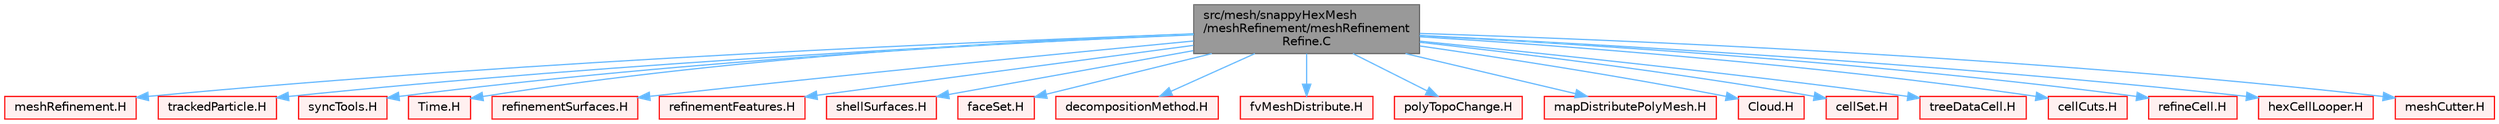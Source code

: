 digraph "src/mesh/snappyHexMesh/meshRefinement/meshRefinementRefine.C"
{
 // LATEX_PDF_SIZE
  bgcolor="transparent";
  edge [fontname=Helvetica,fontsize=10,labelfontname=Helvetica,labelfontsize=10];
  node [fontname=Helvetica,fontsize=10,shape=box,height=0.2,width=0.4];
  Node1 [id="Node000001",label="src/mesh/snappyHexMesh\l/meshRefinement/meshRefinement\lRefine.C",height=0.2,width=0.4,color="gray40", fillcolor="grey60", style="filled", fontcolor="black",tooltip=" "];
  Node1 -> Node2 [id="edge1_Node000001_Node000002",color="steelblue1",style="solid",tooltip=" "];
  Node2 [id="Node000002",label="meshRefinement.H",height=0.2,width=0.4,color="red", fillcolor="#FFF0F0", style="filled",URL="$meshRefinement_8H.html",tooltip=" "];
  Node1 -> Node290 [id="edge2_Node000001_Node000290",color="steelblue1",style="solid",tooltip=" "];
  Node290 [id="Node000290",label="trackedParticle.H",height=0.2,width=0.4,color="red", fillcolor="#FFF0F0", style="filled",URL="$trackedParticle_8H.html",tooltip=" "];
  Node1 -> Node349 [id="edge3_Node000001_Node000349",color="steelblue1",style="solid",tooltip=" "];
  Node349 [id="Node000349",label="syncTools.H",height=0.2,width=0.4,color="red", fillcolor="#FFF0F0", style="filled",URL="$syncTools_8H.html",tooltip=" "];
  Node1 -> Node379 [id="edge4_Node000001_Node000379",color="steelblue1",style="solid",tooltip=" "];
  Node379 [id="Node000379",label="Time.H",height=0.2,width=0.4,color="red", fillcolor="#FFF0F0", style="filled",URL="$Time_8H.html",tooltip=" "];
  Node1 -> Node412 [id="edge5_Node000001_Node000412",color="steelblue1",style="solid",tooltip=" "];
  Node412 [id="Node000412",label="refinementSurfaces.H",height=0.2,width=0.4,color="red", fillcolor="#FFF0F0", style="filled",URL="$refinementSurfaces_8H.html",tooltip=" "];
  Node1 -> Node440 [id="edge6_Node000001_Node000440",color="steelblue1",style="solid",tooltip=" "];
  Node440 [id="Node000440",label="refinementFeatures.H",height=0.2,width=0.4,color="red", fillcolor="#FFF0F0", style="filled",URL="$refinementFeatures_8H.html",tooltip=" "];
  Node1 -> Node453 [id="edge7_Node000001_Node000453",color="steelblue1",style="solid",tooltip=" "];
  Node453 [id="Node000453",label="shellSurfaces.H",height=0.2,width=0.4,color="red", fillcolor="#FFF0F0", style="filled",URL="$shellSurfaces_8H.html",tooltip=" "];
  Node1 -> Node456 [id="edge8_Node000001_Node000456",color="steelblue1",style="solid",tooltip=" "];
  Node456 [id="Node000456",label="faceSet.H",height=0.2,width=0.4,color="red", fillcolor="#FFF0F0", style="filled",URL="$faceSet_8H.html",tooltip=" "];
  Node1 -> Node458 [id="edge9_Node000001_Node000458",color="steelblue1",style="solid",tooltip=" "];
  Node458 [id="Node000458",label="decompositionMethod.H",height=0.2,width=0.4,color="red", fillcolor="#FFF0F0", style="filled",URL="$decompositionMethod_8H.html",tooltip=" "];
  Node1 -> Node460 [id="edge10_Node000001_Node000460",color="steelblue1",style="solid",tooltip=" "];
  Node460 [id="Node000460",label="fvMeshDistribute.H",height=0.2,width=0.4,color="red", fillcolor="#FFF0F0", style="filled",URL="$fvMeshDistribute_8H.html",tooltip=" "];
  Node1 -> Node513 [id="edge11_Node000001_Node000513",color="steelblue1",style="solid",tooltip=" "];
  Node513 [id="Node000513",label="polyTopoChange.H",height=0.2,width=0.4,color="red", fillcolor="#FFF0F0", style="filled",URL="$polyTopoChange_8H.html",tooltip=" "];
  Node1 -> Node515 [id="edge12_Node000001_Node000515",color="steelblue1",style="solid",tooltip=" "];
  Node515 [id="Node000515",label="mapDistributePolyMesh.H",height=0.2,width=0.4,color="red", fillcolor="#FFF0F0", style="filled",URL="$mapDistributePolyMesh_8H.html",tooltip=" "];
  Node1 -> Node298 [id="edge13_Node000001_Node000298",color="steelblue1",style="solid",tooltip=" "];
  Node298 [id="Node000298",label="Cloud.H",height=0.2,width=0.4,color="red", fillcolor="#FFF0F0", style="filled",URL="$Cloud_8H.html",tooltip=" "];
  Node1 -> Node516 [id="edge14_Node000001_Node000516",color="steelblue1",style="solid",tooltip=" "];
  Node516 [id="Node000516",label="cellSet.H",height=0.2,width=0.4,color="red", fillcolor="#FFF0F0", style="filled",URL="$cellSet_8H.html",tooltip=" "];
  Node1 -> Node517 [id="edge15_Node000001_Node000517",color="steelblue1",style="solid",tooltip=" "];
  Node517 [id="Node000517",label="treeDataCell.H",height=0.2,width=0.4,color="red", fillcolor="#FFF0F0", style="filled",URL="$treeDataCell_8H.html",tooltip=" "];
  Node1 -> Node518 [id="edge16_Node000001_Node000518",color="steelblue1",style="solid",tooltip=" "];
  Node518 [id="Node000518",label="cellCuts.H",height=0.2,width=0.4,color="red", fillcolor="#FFF0F0", style="filled",URL="$cellCuts_8H.html",tooltip=" "];
  Node1 -> Node520 [id="edge17_Node000001_Node000520",color="steelblue1",style="solid",tooltip=" "];
  Node520 [id="Node000520",label="refineCell.H",height=0.2,width=0.4,color="red", fillcolor="#FFF0F0", style="filled",URL="$refineCell_8H.html",tooltip=" "];
  Node1 -> Node521 [id="edge18_Node000001_Node000521",color="steelblue1",style="solid",tooltip=" "];
  Node521 [id="Node000521",label="hexCellLooper.H",height=0.2,width=0.4,color="red", fillcolor="#FFF0F0", style="filled",URL="$hexCellLooper_8H.html",tooltip=" "];
  Node1 -> Node524 [id="edge19_Node000001_Node000524",color="steelblue1",style="solid",tooltip=" "];
  Node524 [id="Node000524",label="meshCutter.H",height=0.2,width=0.4,color="red", fillcolor="#FFF0F0", style="filled",URL="$meshCutter_8H.html",tooltip=" "];
}

